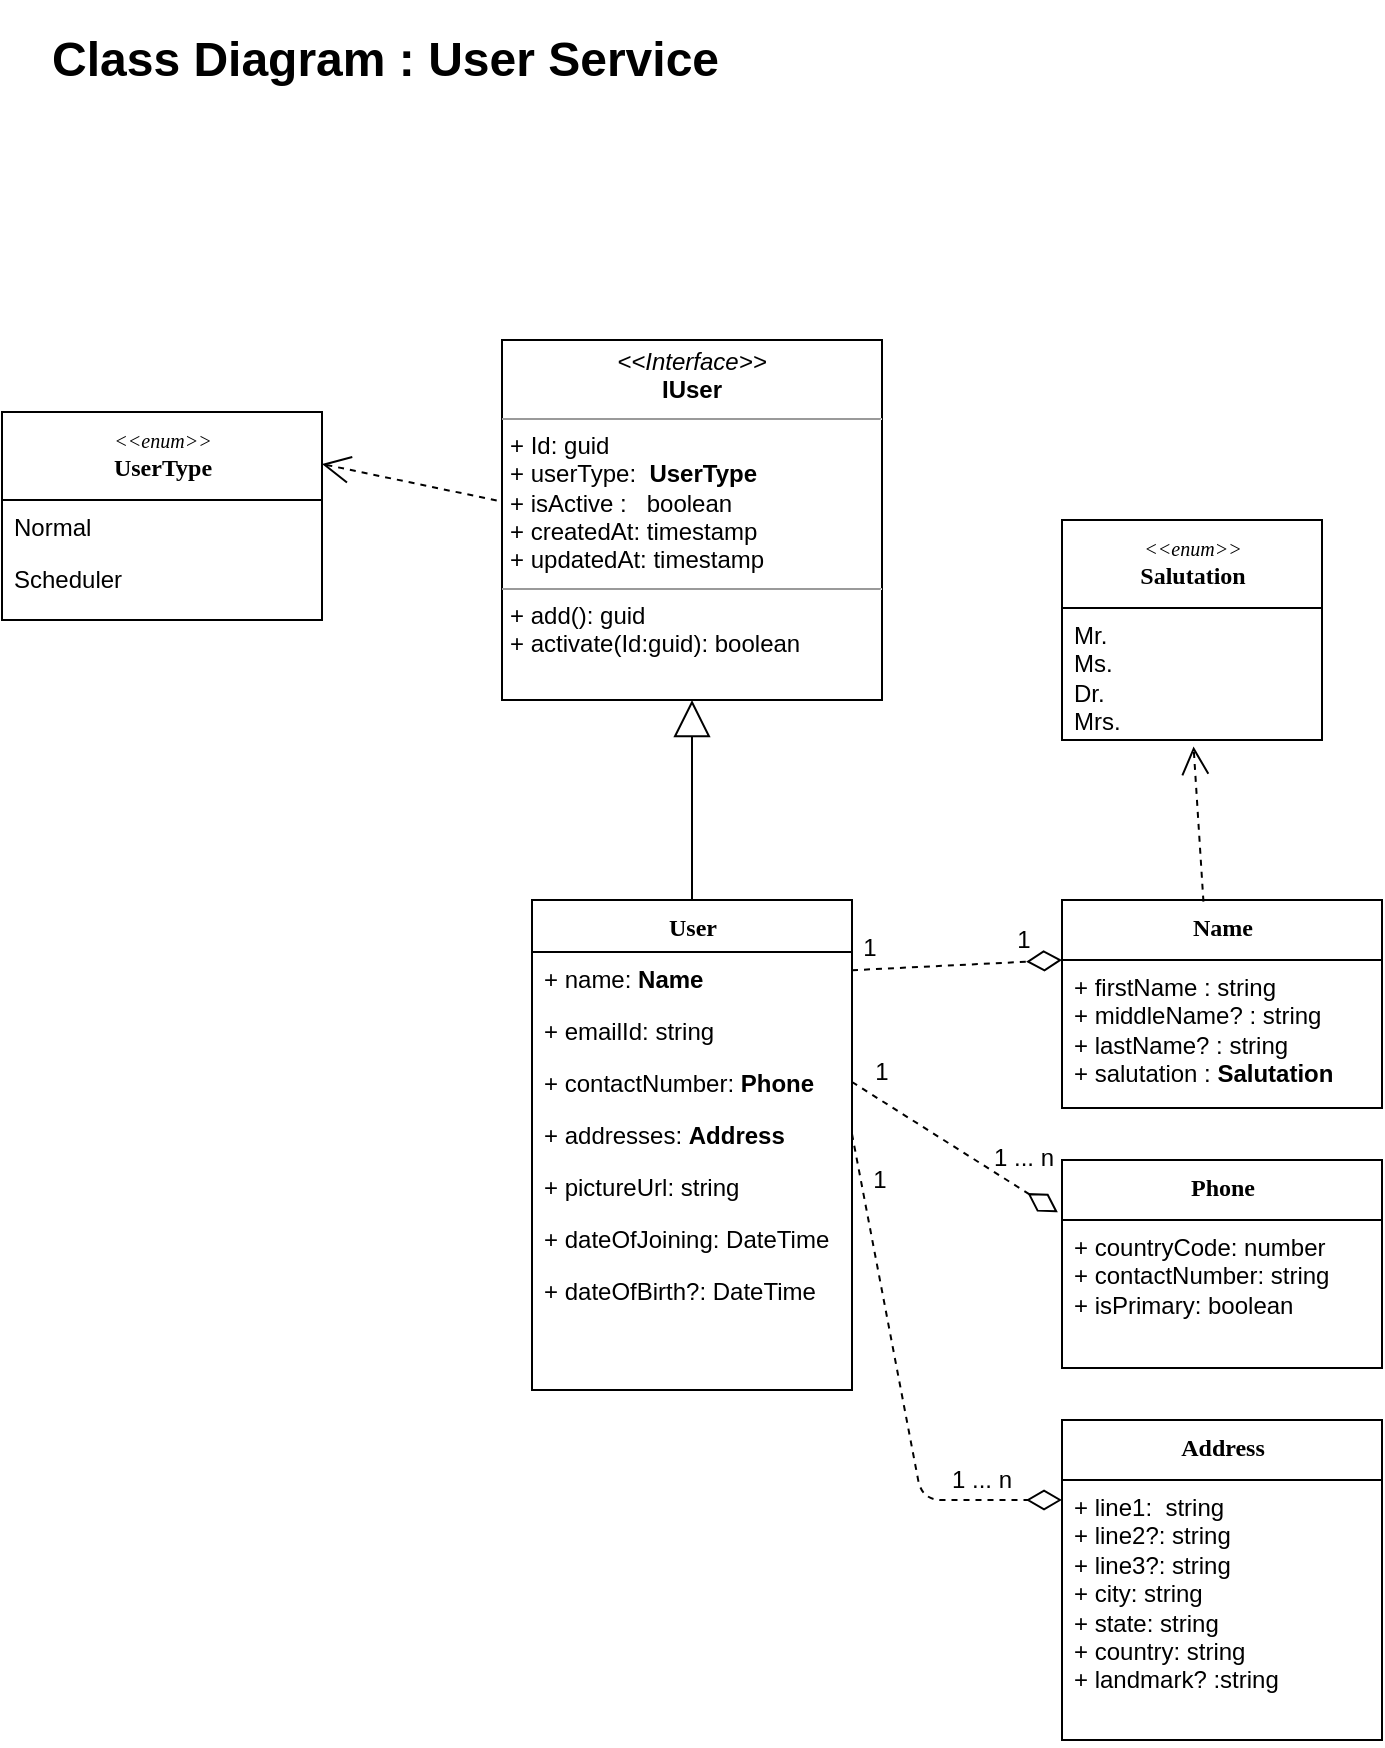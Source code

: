 <mxfile version="13.10.0" type="embed">
    <diagram name="Page-1" id="6133507b-19e7-1e82-6fc7-422aa6c4b21f">
        <mxGraphModel dx="690" dy="303" grid="0" gridSize="10" guides="1" tooltips="1" connect="1" arrows="1" fold="1" page="1" pageScale="1" pageWidth="1100" pageHeight="850" background="none" math="0" shadow="0">
            <root>
                <mxCell id="0"/>
                <mxCell id="1" parent="0"/>
                <mxCell id="235556782a83e6d0-1" value="&lt;font size=&quot;1&quot;&gt;&lt;span style=&quot;font-weight: normal&quot;&gt;&lt;i&gt;&amp;lt;&amp;lt;enum&amp;gt;&amp;gt;&lt;/i&gt;&lt;/span&gt;&lt;/font&gt;&lt;br style=&quot;font-size: 10px&quot;&gt;UserType" style="swimlane;html=1;fontStyle=1;align=center;verticalAlign=top;childLayout=stackLayout;horizontal=1;startSize=44;horizontalStack=0;resizeParent=1;resizeLast=0;collapsible=1;marginBottom=0;swimlaneFillColor=#ffffff;rounded=0;shadow=0;comic=0;labelBackgroundColor=none;strokeWidth=1;fillColor=none;fontFamily=Verdana;fontSize=12" parent="1" vertex="1">
                    <mxGeometry x="40" y="236" width="160" height="104" as="geometry"/>
                </mxCell>
                <mxCell id="235556782a83e6d0-3" value="Normal" style="text;html=1;strokeColor=none;fillColor=none;align=left;verticalAlign=top;spacingLeft=4;spacingRight=4;whiteSpace=wrap;overflow=hidden;rotatable=0;points=[[0,0.5],[1,0.5]];portConstraint=eastwest;" parent="235556782a83e6d0-1" vertex="1">
                    <mxGeometry y="44" width="160" height="26" as="geometry"/>
                </mxCell>
                <mxCell id="-D7Ul4uRxF27-zXFRVxn-1" value="Scheduler" style="text;html=1;strokeColor=none;fillColor=none;align=left;verticalAlign=top;spacingLeft=4;spacingRight=4;whiteSpace=wrap;overflow=hidden;rotatable=0;points=[[0,0.5],[1,0.5]];portConstraint=eastwest;" parent="235556782a83e6d0-1" vertex="1">
                    <mxGeometry y="70" width="160" height="26" as="geometry"/>
                </mxCell>
                <mxCell id="b94bc138ca980ef-11" style="edgeStyle=orthogonalEdgeStyle;rounded=0;html=1;labelBackgroundColor=none;startArrow=none;startFill=0;startSize=8;endArrow=block;endFill=0;endSize=16;fontFamily=Verdana;fontSize=12;entryX=0.5;entryY=1;entryDx=0;entryDy=0;" parent="1" source="78961159f06e98e8-108" target="b94bc138ca980ef-1" edge="1">
                    <mxGeometry relative="1" as="geometry">
                        <Array as="points">
                            <mxPoint x="385" y="430"/>
                            <mxPoint x="385" y="430"/>
                        </Array>
                    </mxGeometry>
                </mxCell>
                <mxCell id="78961159f06e98e8-108" value="User" style="swimlane;html=1;fontStyle=1;align=center;verticalAlign=top;childLayout=stackLayout;horizontal=1;startSize=26;horizontalStack=0;resizeParent=1;resizeLast=0;collapsible=1;marginBottom=0;swimlaneFillColor=#ffffff;rounded=0;shadow=0;comic=0;labelBackgroundColor=none;strokeWidth=1;fillColor=none;fontFamily=Verdana;fontSize=12" parent="1" vertex="1">
                    <mxGeometry x="305" y="480" width="160" height="245" as="geometry"/>
                </mxCell>
                <mxCell id="78961159f06e98e8-109" value="+ name: &lt;b&gt;Name&lt;/b&gt;" style="text;html=1;strokeColor=none;fillColor=none;align=left;verticalAlign=top;spacingLeft=4;spacingRight=4;whiteSpace=wrap;overflow=hidden;rotatable=0;points=[[0,0.5],[1,0.5]];portConstraint=eastwest;" parent="78961159f06e98e8-108" vertex="1">
                    <mxGeometry y="26" width="160" height="26" as="geometry"/>
                </mxCell>
                <mxCell id="78961159f06e98e8-110" value="+ emailId: string" style="text;html=1;strokeColor=none;fillColor=none;align=left;verticalAlign=top;spacingLeft=4;spacingRight=4;whiteSpace=wrap;overflow=hidden;rotatable=0;points=[[0,0.5],[1,0.5]];portConstraint=eastwest;" parent="78961159f06e98e8-108" vertex="1">
                    <mxGeometry y="52" width="160" height="26" as="geometry"/>
                </mxCell>
                <mxCell id="-D7Ul4uRxF27-zXFRVxn-5" value="+ contactNumber: &lt;b&gt;Phone&lt;/b&gt;" style="text;html=1;strokeColor=none;fillColor=none;align=left;verticalAlign=top;spacingLeft=4;spacingRight=4;whiteSpace=wrap;overflow=hidden;rotatable=0;points=[[0,0.5],[1,0.5]];portConstraint=eastwest;" parent="78961159f06e98e8-108" vertex="1">
                    <mxGeometry y="78" width="160" height="26" as="geometry"/>
                </mxCell>
                <mxCell id="-D7Ul4uRxF27-zXFRVxn-6" value="+ addresses: &lt;b&gt;Address&lt;/b&gt;" style="text;html=1;strokeColor=none;fillColor=none;align=left;verticalAlign=top;spacingLeft=4;spacingRight=4;whiteSpace=wrap;overflow=hidden;rotatable=0;points=[[0,0.5],[1,0.5]];portConstraint=eastwest;" parent="78961159f06e98e8-108" vertex="1">
                    <mxGeometry y="104" width="160" height="26" as="geometry"/>
                </mxCell>
                <mxCell id="-D7Ul4uRxF27-zXFRVxn-7" value="+ pictureUrl: string" style="text;html=1;strokeColor=none;fillColor=none;align=left;verticalAlign=top;spacingLeft=4;spacingRight=4;whiteSpace=wrap;overflow=hidden;rotatable=0;points=[[0,0.5],[1,0.5]];portConstraint=eastwest;" parent="78961159f06e98e8-108" vertex="1">
                    <mxGeometry y="130" width="160" height="26" as="geometry"/>
                </mxCell>
                <mxCell id="-D7Ul4uRxF27-zXFRVxn-14" value="+ dateOfJoining: DateTime" style="text;html=1;strokeColor=none;fillColor=none;align=left;verticalAlign=top;spacingLeft=4;spacingRight=4;whiteSpace=wrap;overflow=hidden;rotatable=0;points=[[0,0.5],[1,0.5]];portConstraint=eastwest;" parent="78961159f06e98e8-108" vertex="1">
                    <mxGeometry y="156" width="160" height="26" as="geometry"/>
                </mxCell>
                <mxCell id="-D7Ul4uRxF27-zXFRVxn-15" value="+ dateOfBirth?: DateTime" style="text;html=1;strokeColor=none;fillColor=none;align=left;verticalAlign=top;spacingLeft=4;spacingRight=4;whiteSpace=wrap;overflow=hidden;rotatable=0;points=[[0,0.5],[1,0.5]];portConstraint=eastwest;" parent="78961159f06e98e8-108" vertex="1">
                    <mxGeometry y="182" width="160" height="26" as="geometry"/>
                </mxCell>
                <mxCell id="b94bc138ca980ef-1" value="&lt;p style=&quot;margin: 0px ; margin-top: 4px ; text-align: center&quot;&gt;&lt;i&gt;&amp;lt;&amp;lt;Interface&amp;gt;&amp;gt;&lt;/i&gt;&lt;br&gt;&lt;b&gt;IUser&lt;/b&gt;&lt;/p&gt;&lt;hr size=&quot;1&quot;&gt;&lt;p style=&quot;margin: 0px ; margin-left: 4px&quot;&gt;+ Id: guid&lt;br&gt;+ userType:&amp;nbsp; &lt;b&gt;UserType&lt;/b&gt;&lt;/p&gt;&lt;p style=&quot;margin: 0px ; margin-left: 4px&quot;&gt;+ isActive :&amp;nbsp; &amp;nbsp;boolean&lt;br&gt;+ createdAt: timestamp&lt;/p&gt;&lt;p style=&quot;margin: 0px ; margin-left: 4px&quot;&gt;+ updatedAt: timestamp&lt;/p&gt;&lt;hr size=&quot;1&quot;&gt;&lt;p style=&quot;margin: 0px ; margin-left: 4px&quot;&gt;+ add(): guid&lt;br&gt;+ activate(Id:guid): boolean&lt;/p&gt;" style="verticalAlign=top;align=left;overflow=fill;fontSize=12;fontFamily=Helvetica;html=1;rounded=0;shadow=0;comic=0;labelBackgroundColor=none;strokeWidth=1" parent="1" vertex="1">
                    <mxGeometry x="290" y="200" width="190" height="180" as="geometry"/>
                </mxCell>
                <mxCell id="-D7Ul4uRxF27-zXFRVxn-3" value="" style="endArrow=none;dashed=1;html=1;entryX=0.001;entryY=0.449;entryDx=0;entryDy=0;entryPerimeter=0;exitX=1;exitY=0.25;exitDx=0;exitDy=0;startArrow=open;startFill=0;rounded=0;endSize=6;startSize=12;" parent="1" source="235556782a83e6d0-1" target="b94bc138ca980ef-1" edge="1">
                    <mxGeometry width="50" height="50" relative="1" as="geometry">
                        <mxPoint x="280" y="470" as="sourcePoint"/>
                        <mxPoint x="330" y="420" as="targetPoint"/>
                    </mxGeometry>
                </mxCell>
                <mxCell id="-D7Ul4uRxF27-zXFRVxn-16" value="&lt;font style=&quot;font-size: 12px&quot;&gt;Name&lt;/font&gt;" style="swimlane;html=1;fontStyle=1;align=center;verticalAlign=top;childLayout=stackLayout;horizontal=1;startSize=30;horizontalStack=0;resizeParent=1;resizeLast=0;collapsible=1;marginBottom=0;swimlaneFillColor=#ffffff;rounded=0;shadow=0;comic=0;labelBackgroundColor=none;strokeWidth=1;fillColor=none;fontFamily=Verdana;fontSize=12" parent="1" vertex="1">
                    <mxGeometry x="570" y="480" width="160" height="104" as="geometry"/>
                </mxCell>
                <mxCell id="-D7Ul4uRxF27-zXFRVxn-17" value="+ firstName : string&lt;br&gt;+ middleName? : string&lt;br&gt;+ lastName? : string&lt;br&gt;+ salutation : &lt;b&gt;Salutation&lt;/b&gt;" style="text;html=1;strokeColor=none;fillColor=none;align=left;verticalAlign=top;spacingLeft=4;spacingRight=4;whiteSpace=wrap;overflow=hidden;rotatable=0;points=[[0,0.5],[1,0.5]];portConstraint=eastwest;" parent="-D7Ul4uRxF27-zXFRVxn-16" vertex="1">
                    <mxGeometry y="30" width="160" height="70" as="geometry"/>
                </mxCell>
                <mxCell id="-D7Ul4uRxF27-zXFRVxn-19" value="&lt;font size=&quot;1&quot;&gt;&lt;span style=&quot;font-weight: normal&quot;&gt;&lt;i&gt;&amp;lt;&amp;lt;enum&amp;gt;&amp;gt;&lt;/i&gt;&lt;/span&gt;&lt;/font&gt;&lt;br style=&quot;font-size: 10px&quot;&gt;Salutation" style="swimlane;html=1;fontStyle=1;align=center;verticalAlign=top;childLayout=stackLayout;horizontal=1;startSize=44;horizontalStack=0;resizeParent=1;resizeLast=0;collapsible=1;marginBottom=0;swimlaneFillColor=#ffffff;rounded=0;shadow=0;comic=0;labelBackgroundColor=none;strokeWidth=1;fillColor=none;fontFamily=Verdana;fontSize=12" parent="1" vertex="1">
                    <mxGeometry x="570" y="290" width="130" height="110" as="geometry"/>
                </mxCell>
                <mxCell id="-D7Ul4uRxF27-zXFRVxn-21" value="Mr.&lt;br&gt;Ms.&lt;br&gt;Dr.&lt;br&gt;Mrs." style="text;html=1;strokeColor=none;fillColor=none;align=left;verticalAlign=top;spacingLeft=4;spacingRight=4;whiteSpace=wrap;overflow=hidden;rotatable=0;points=[[0,0.5],[1,0.5]];portConstraint=eastwest;" parent="-D7Ul4uRxF27-zXFRVxn-19" vertex="1">
                    <mxGeometry y="44" width="130" height="66" as="geometry"/>
                </mxCell>
                <mxCell id="-D7Ul4uRxF27-zXFRVxn-22" value="" style="endArrow=open;dashed=1;html=1;exitX=0.442;exitY=0.008;exitDx=0;exitDy=0;entryX=0.506;entryY=1.049;entryDx=0;entryDy=0;entryPerimeter=0;startArrow=none;startFill=0;endFill=0;strokeWidth=1;endSize=12;exitPerimeter=0;" parent="1" source="-D7Ul4uRxF27-zXFRVxn-16" target="-D7Ul4uRxF27-zXFRVxn-21" edge="1">
                    <mxGeometry width="50" height="50" relative="1" as="geometry">
                        <mxPoint x="280" y="470" as="sourcePoint"/>
                        <mxPoint x="330" y="420" as="targetPoint"/>
                    </mxGeometry>
                </mxCell>
                <mxCell id="-D7Ul4uRxF27-zXFRVxn-23" value="" style="endArrow=diamondThin;dashed=1;html=1;entryX=0;entryY=0;entryDx=0;entryDy=0;entryPerimeter=0;startArrow=none;startFill=0;endFill=0;strokeWidth=1;endSize=15;" parent="1" source="78961159f06e98e8-109" target="-D7Ul4uRxF27-zXFRVxn-17" edge="1">
                    <mxGeometry width="50" height="50" relative="1" as="geometry">
                        <mxPoint x="504.94" y="557.602" as="sourcePoint"/>
                        <mxPoint x="500" y="480.004" as="targetPoint"/>
                    </mxGeometry>
                </mxCell>
                <mxCell id="-D7Ul4uRxF27-zXFRVxn-24" value="&lt;font style=&quot;font-size: 12px&quot;&gt;Phone&lt;/font&gt;" style="swimlane;html=1;fontStyle=1;align=center;verticalAlign=top;childLayout=stackLayout;horizontal=1;startSize=30;horizontalStack=0;resizeParent=1;resizeLast=0;collapsible=1;marginBottom=0;swimlaneFillColor=#ffffff;rounded=0;shadow=0;comic=0;labelBackgroundColor=none;strokeWidth=1;fillColor=none;fontFamily=Verdana;fontSize=12" parent="1" vertex="1">
                    <mxGeometry x="570" y="610" width="160" height="104" as="geometry"/>
                </mxCell>
                <mxCell id="-D7Ul4uRxF27-zXFRVxn-25" value="+ countryCode: number&lt;br&gt;+ contactNumber: string&lt;br&gt;+ isPrimary: boolean&amp;nbsp;" style="text;html=1;strokeColor=none;fillColor=none;align=left;verticalAlign=top;spacingLeft=4;spacingRight=4;whiteSpace=wrap;overflow=hidden;rotatable=0;points=[[0,0.5],[1,0.5]];portConstraint=eastwest;" parent="-D7Ul4uRxF27-zXFRVxn-24" vertex="1">
                    <mxGeometry y="30" width="160" height="70" as="geometry"/>
                </mxCell>
                <mxCell id="-D7Ul4uRxF27-zXFRVxn-26" value="" style="endArrow=diamondThin;dashed=1;html=1;strokeWidth=1;entryX=-0.013;entryY=-0.055;entryDx=0;entryDy=0;entryPerimeter=0;exitX=1;exitY=0.5;exitDx=0;exitDy=0;startArrow=none;startFill=0;endFill=0;endSize=15;" parent="1" source="-D7Ul4uRxF27-zXFRVxn-5" target="-D7Ul4uRxF27-zXFRVxn-25" edge="1">
                    <mxGeometry width="50" height="50" relative="1" as="geometry">
                        <mxPoint x="280" y="590" as="sourcePoint"/>
                        <mxPoint x="330" y="540" as="targetPoint"/>
                    </mxGeometry>
                </mxCell>
                <mxCell id="-D7Ul4uRxF27-zXFRVxn-27" value="&lt;font style=&quot;font-size: 12px&quot;&gt;Address&lt;/font&gt;" style="swimlane;html=1;fontStyle=1;align=center;verticalAlign=top;childLayout=stackLayout;horizontal=1;startSize=30;horizontalStack=0;resizeParent=1;resizeLast=0;collapsible=1;marginBottom=0;swimlaneFillColor=#ffffff;rounded=0;shadow=0;comic=0;labelBackgroundColor=none;strokeWidth=1;fillColor=none;fontFamily=Verdana;fontSize=12" parent="1" vertex="1">
                    <mxGeometry x="570" y="740" width="160" height="160" as="geometry"/>
                </mxCell>
                <mxCell id="-D7Ul4uRxF27-zXFRVxn-28" value="+ line1:&amp;nbsp; string&lt;br&gt;+ line2?: string&lt;br&gt;+ line3?: string&lt;br&gt;+ city: string&lt;br&gt;+ state: string&lt;br&gt;+ country: string&lt;br&gt;+ landmark? :string" style="text;html=1;strokeColor=none;fillColor=none;align=left;verticalAlign=top;spacingLeft=4;spacingRight=4;whiteSpace=wrap;overflow=hidden;rotatable=0;points=[[0,0.5],[1,0.5]];portConstraint=eastwest;" parent="-D7Ul4uRxF27-zXFRVxn-27" vertex="1">
                    <mxGeometry y="30" width="160" height="130" as="geometry"/>
                </mxCell>
                <mxCell id="-D7Ul4uRxF27-zXFRVxn-29" value="" style="endArrow=diamondThin;dashed=1;html=1;strokeWidth=1;entryX=0;entryY=0.25;entryDx=0;entryDy=0;exitX=1;exitY=0.5;exitDx=0;exitDy=0;startArrow=none;startFill=0;endFill=0;endSize=15;" parent="1" source="-D7Ul4uRxF27-zXFRVxn-6" target="-D7Ul4uRxF27-zXFRVxn-27" edge="1">
                    <mxGeometry width="50" height="50" relative="1" as="geometry">
                        <mxPoint x="475" y="610" as="sourcePoint"/>
                        <mxPoint x="577.92" y="675.15" as="targetPoint"/>
                        <Array as="points">
                            <mxPoint x="500" y="780"/>
                        </Array>
                    </mxGeometry>
                </mxCell>
                <mxCell id="-D7Ul4uRxF27-zXFRVxn-30" value="1" style="text;html=1;strokeColor=none;fillColor=none;align=center;verticalAlign=middle;whiteSpace=wrap;rounded=0;" parent="1" vertex="1">
                    <mxGeometry x="459" y="610" width="40" height="20" as="geometry"/>
                </mxCell>
                <mxCell id="-D7Ul4uRxF27-zXFRVxn-34" value="1 ... n" style="text;html=1;strokeColor=none;fillColor=none;align=center;verticalAlign=middle;whiteSpace=wrap;rounded=0;" parent="1" vertex="1">
                    <mxGeometry x="510" y="760" width="40" height="20" as="geometry"/>
                </mxCell>
                <mxCell id="-D7Ul4uRxF27-zXFRVxn-35" value="1" style="text;html=1;strokeColor=none;fillColor=none;align=center;verticalAlign=middle;whiteSpace=wrap;rounded=0;" parent="1" vertex="1">
                    <mxGeometry x="460" y="556" width="40" height="20" as="geometry"/>
                </mxCell>
                <mxCell id="-D7Ul4uRxF27-zXFRVxn-36" value="1 ... n" style="text;html=1;strokeColor=none;fillColor=none;align=center;verticalAlign=middle;whiteSpace=wrap;rounded=0;" parent="1" vertex="1">
                    <mxGeometry x="531" y="599" width="40" height="20" as="geometry"/>
                </mxCell>
                <mxCell id="-D7Ul4uRxF27-zXFRVxn-37" value="1" style="text;html=1;strokeColor=none;fillColor=none;align=center;verticalAlign=middle;whiteSpace=wrap;rounded=0;" parent="1" vertex="1">
                    <mxGeometry x="454" y="494" width="40" height="20" as="geometry"/>
                </mxCell>
                <mxCell id="-D7Ul4uRxF27-zXFRVxn-38" value="1" style="text;html=1;strokeColor=none;fillColor=none;align=center;verticalAlign=middle;whiteSpace=wrap;rounded=0;" parent="1" vertex="1">
                    <mxGeometry x="531" y="490" width="40" height="20" as="geometry"/>
                </mxCell>
                <mxCell id="-D7Ul4uRxF27-zXFRVxn-39" value="&lt;h1&gt;Class Diagram : User Service&lt;/h1&gt;" style="text;html=1;strokeColor=none;fillColor=none;spacing=5;spacingTop=-20;whiteSpace=wrap;overflow=hidden;rounded=0;" parent="1" vertex="1">
                    <mxGeometry x="60" y="40" width="420" height="50" as="geometry"/>
                </mxCell>
            </root>
        </mxGraphModel>
    </diagram>
</mxfile>
